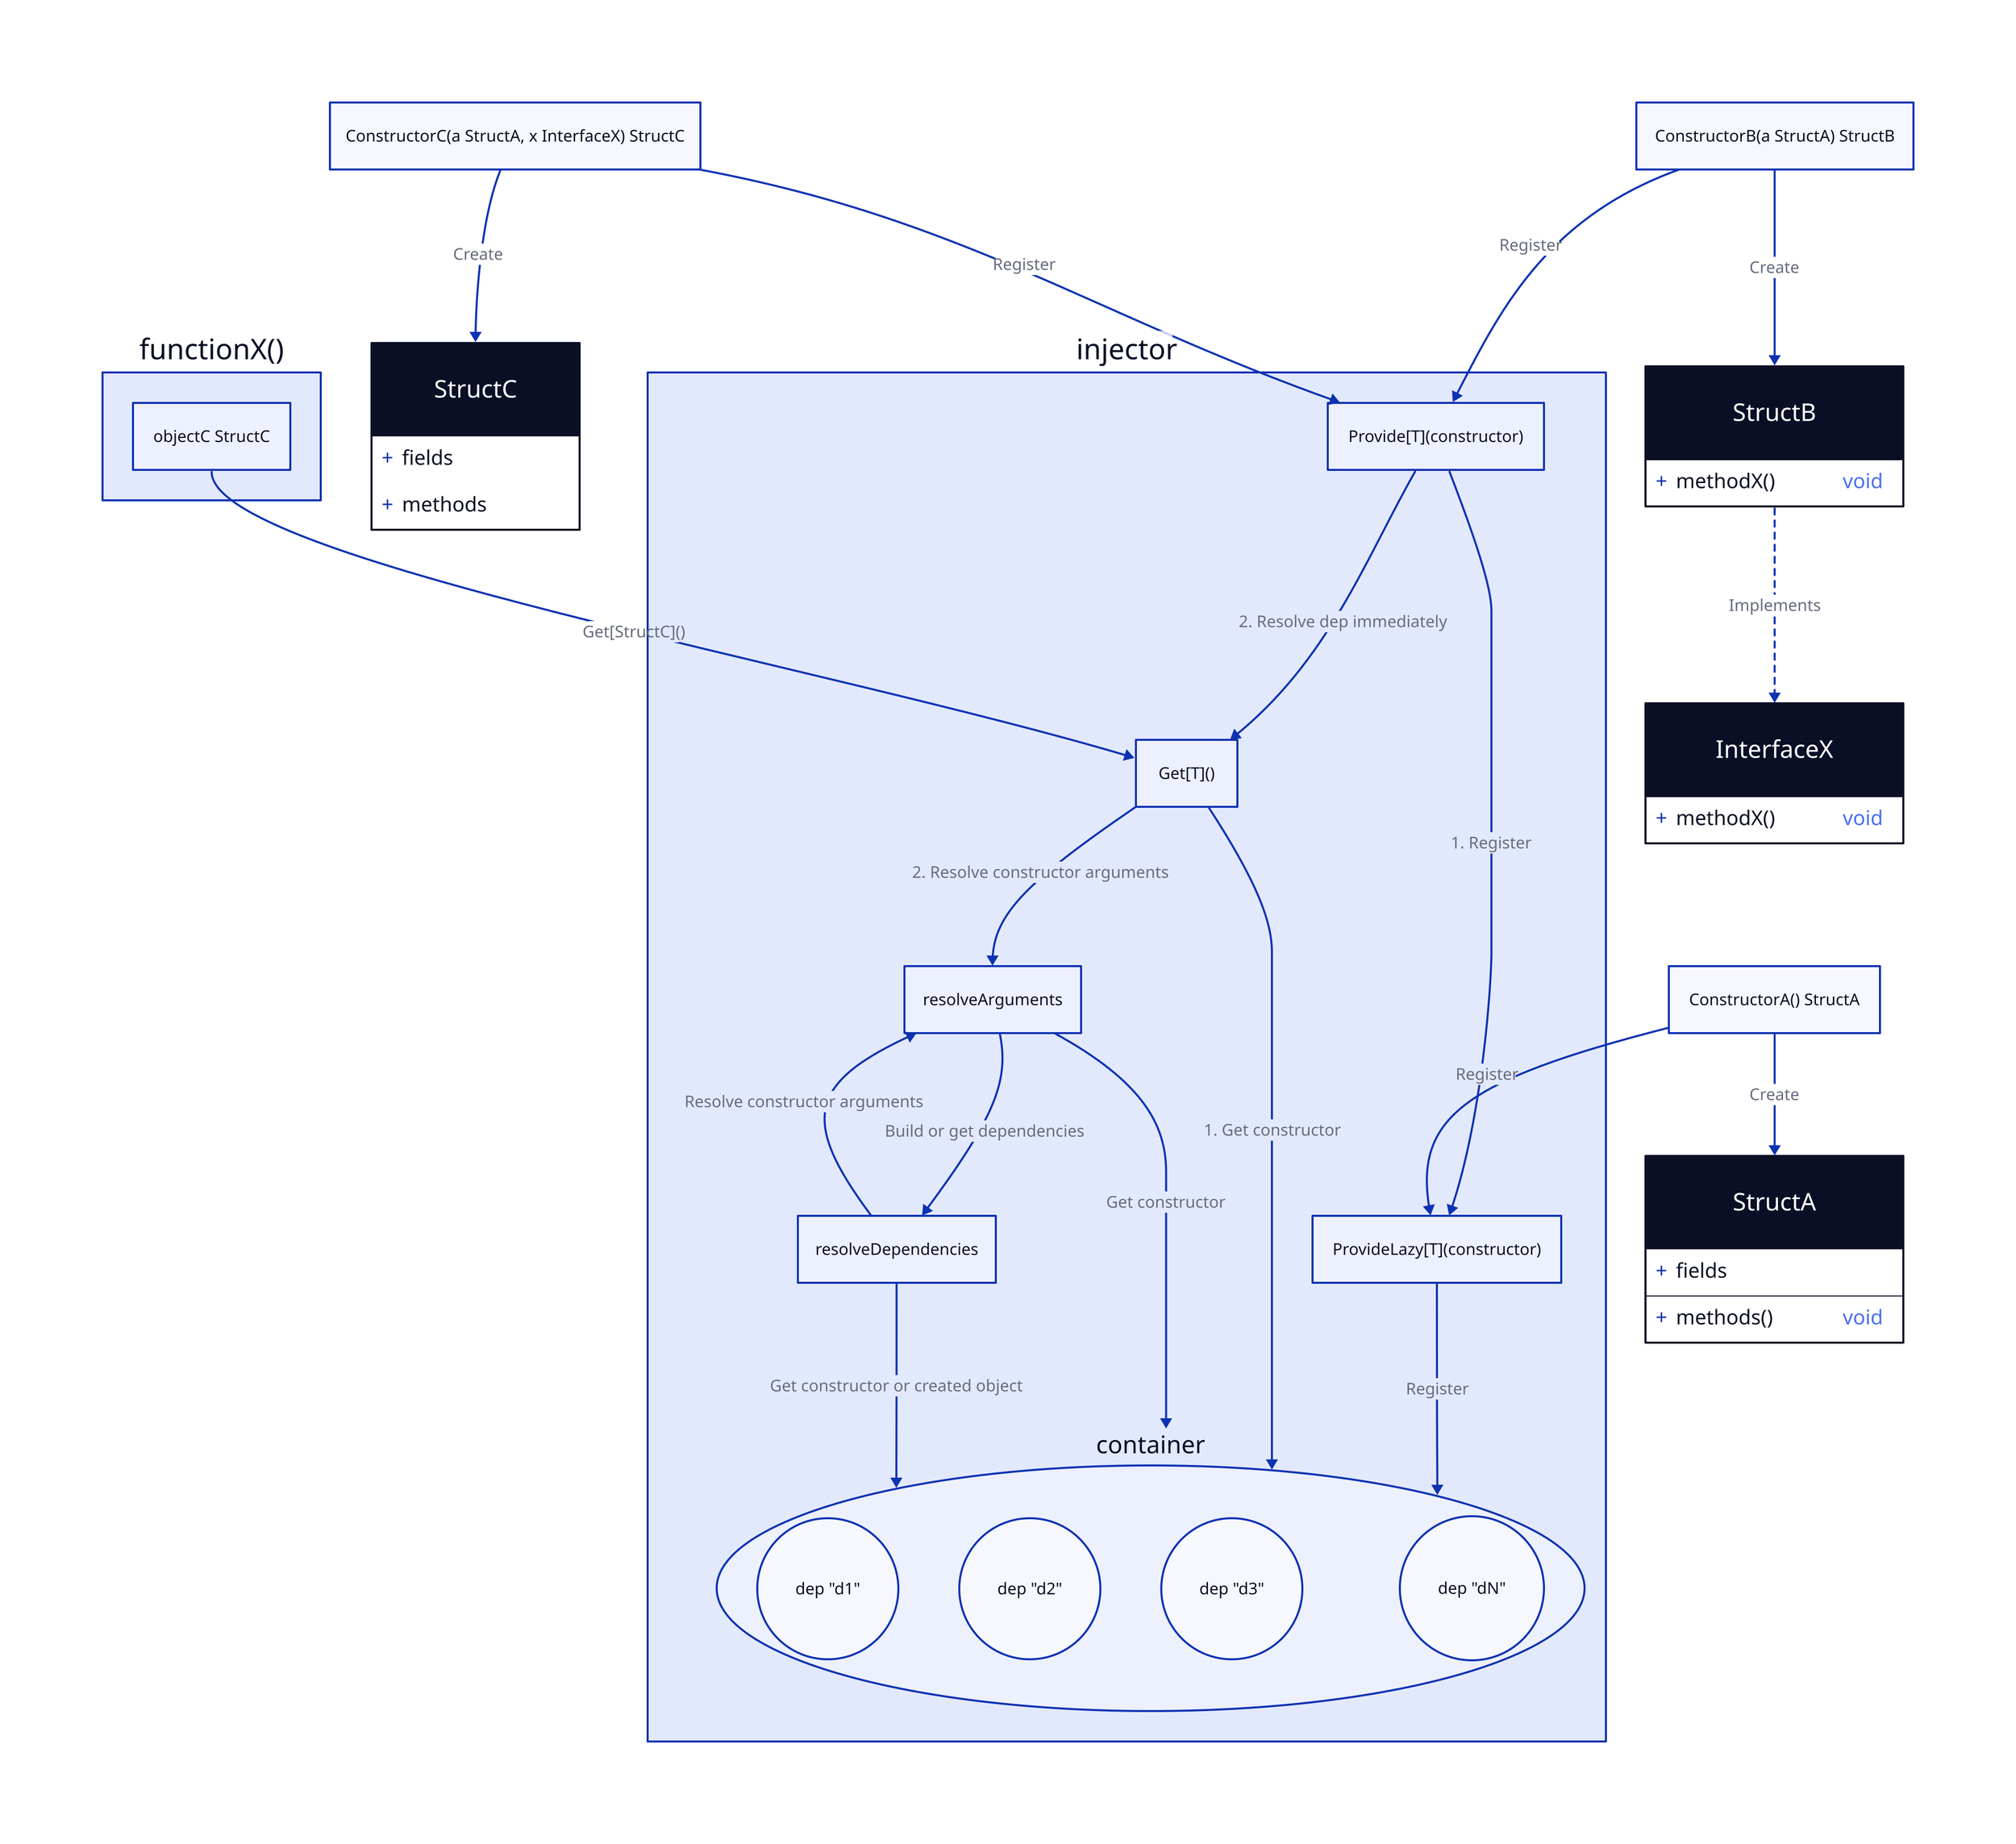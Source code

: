 injector: {
    lazyProvide: "ProvideLazy[T](constructor)"
    get: "Get[T]()"
    provide: "Provide[T](constructor)"
    container: {
      dep "d1": {
        shape: "circle"
      }
      dep "d2": {
        shape: "circle"
      }
      dep "d3": {
        shape: "circle"
      }
      dep "dN": {
        shape: "circle"
      }
      shape: "circle"
    }
    lazyProvide -> container: "Register"
    resolveArguments
    resolveDependencies
    get -> container: "1. Get constructor"
    get -> resolveArguments: "2. Resolve constructor arguments"
    resolveArguments -> resolveDependencies: "Build or get dependencies"
    resolveDependencies -> resolveArguments: "Resolve constructor arguments"
    resolveArguments -> container: "Get constructor"
    resolveDependencies -> container: "Get constructor or created object"
    provide -> lazyProvide: "1. Register"
    provide -> get: "2. Resolve dep immediately"
  }
  
  StructA: {
    shape: class
    fields
    methods()
  }
  
  ConstructorA: "ConstructorA() StructA"
  
  ConstructorA -> StructA: "Create"
  
  InterfaceX: {
    shape: class
    methodX()
  }
  
  StructB: {
    shape: class
    methodX()
  }
  
  ConstructorB: "ConstructorB(a StructA) StructB"
  
  ConstructorB -> StructB: "Create"
  
  StructB -> InterfaceX: "Implements" {
    style.stroke-dash: "3"
  }
  
  StructC: {
    shape: class
    fields
    methods
  }
  
  ConstructorC: "ConstructorC(a StructA, x InterfaceX) StructC"
  ConstructorC -> StructC: "Create"
  
  ConstructorA -> injector.lazyProvide: "Register"
  ConstructorB -> injector.provide: "Register"
  ConstructorC -> injector.provide: "Register"
  
  functionX: "functionX()" {
    objectC: "objectC StructC"
  }
  
  functionX.objectC -> injector.get: "Get[StructC]()"